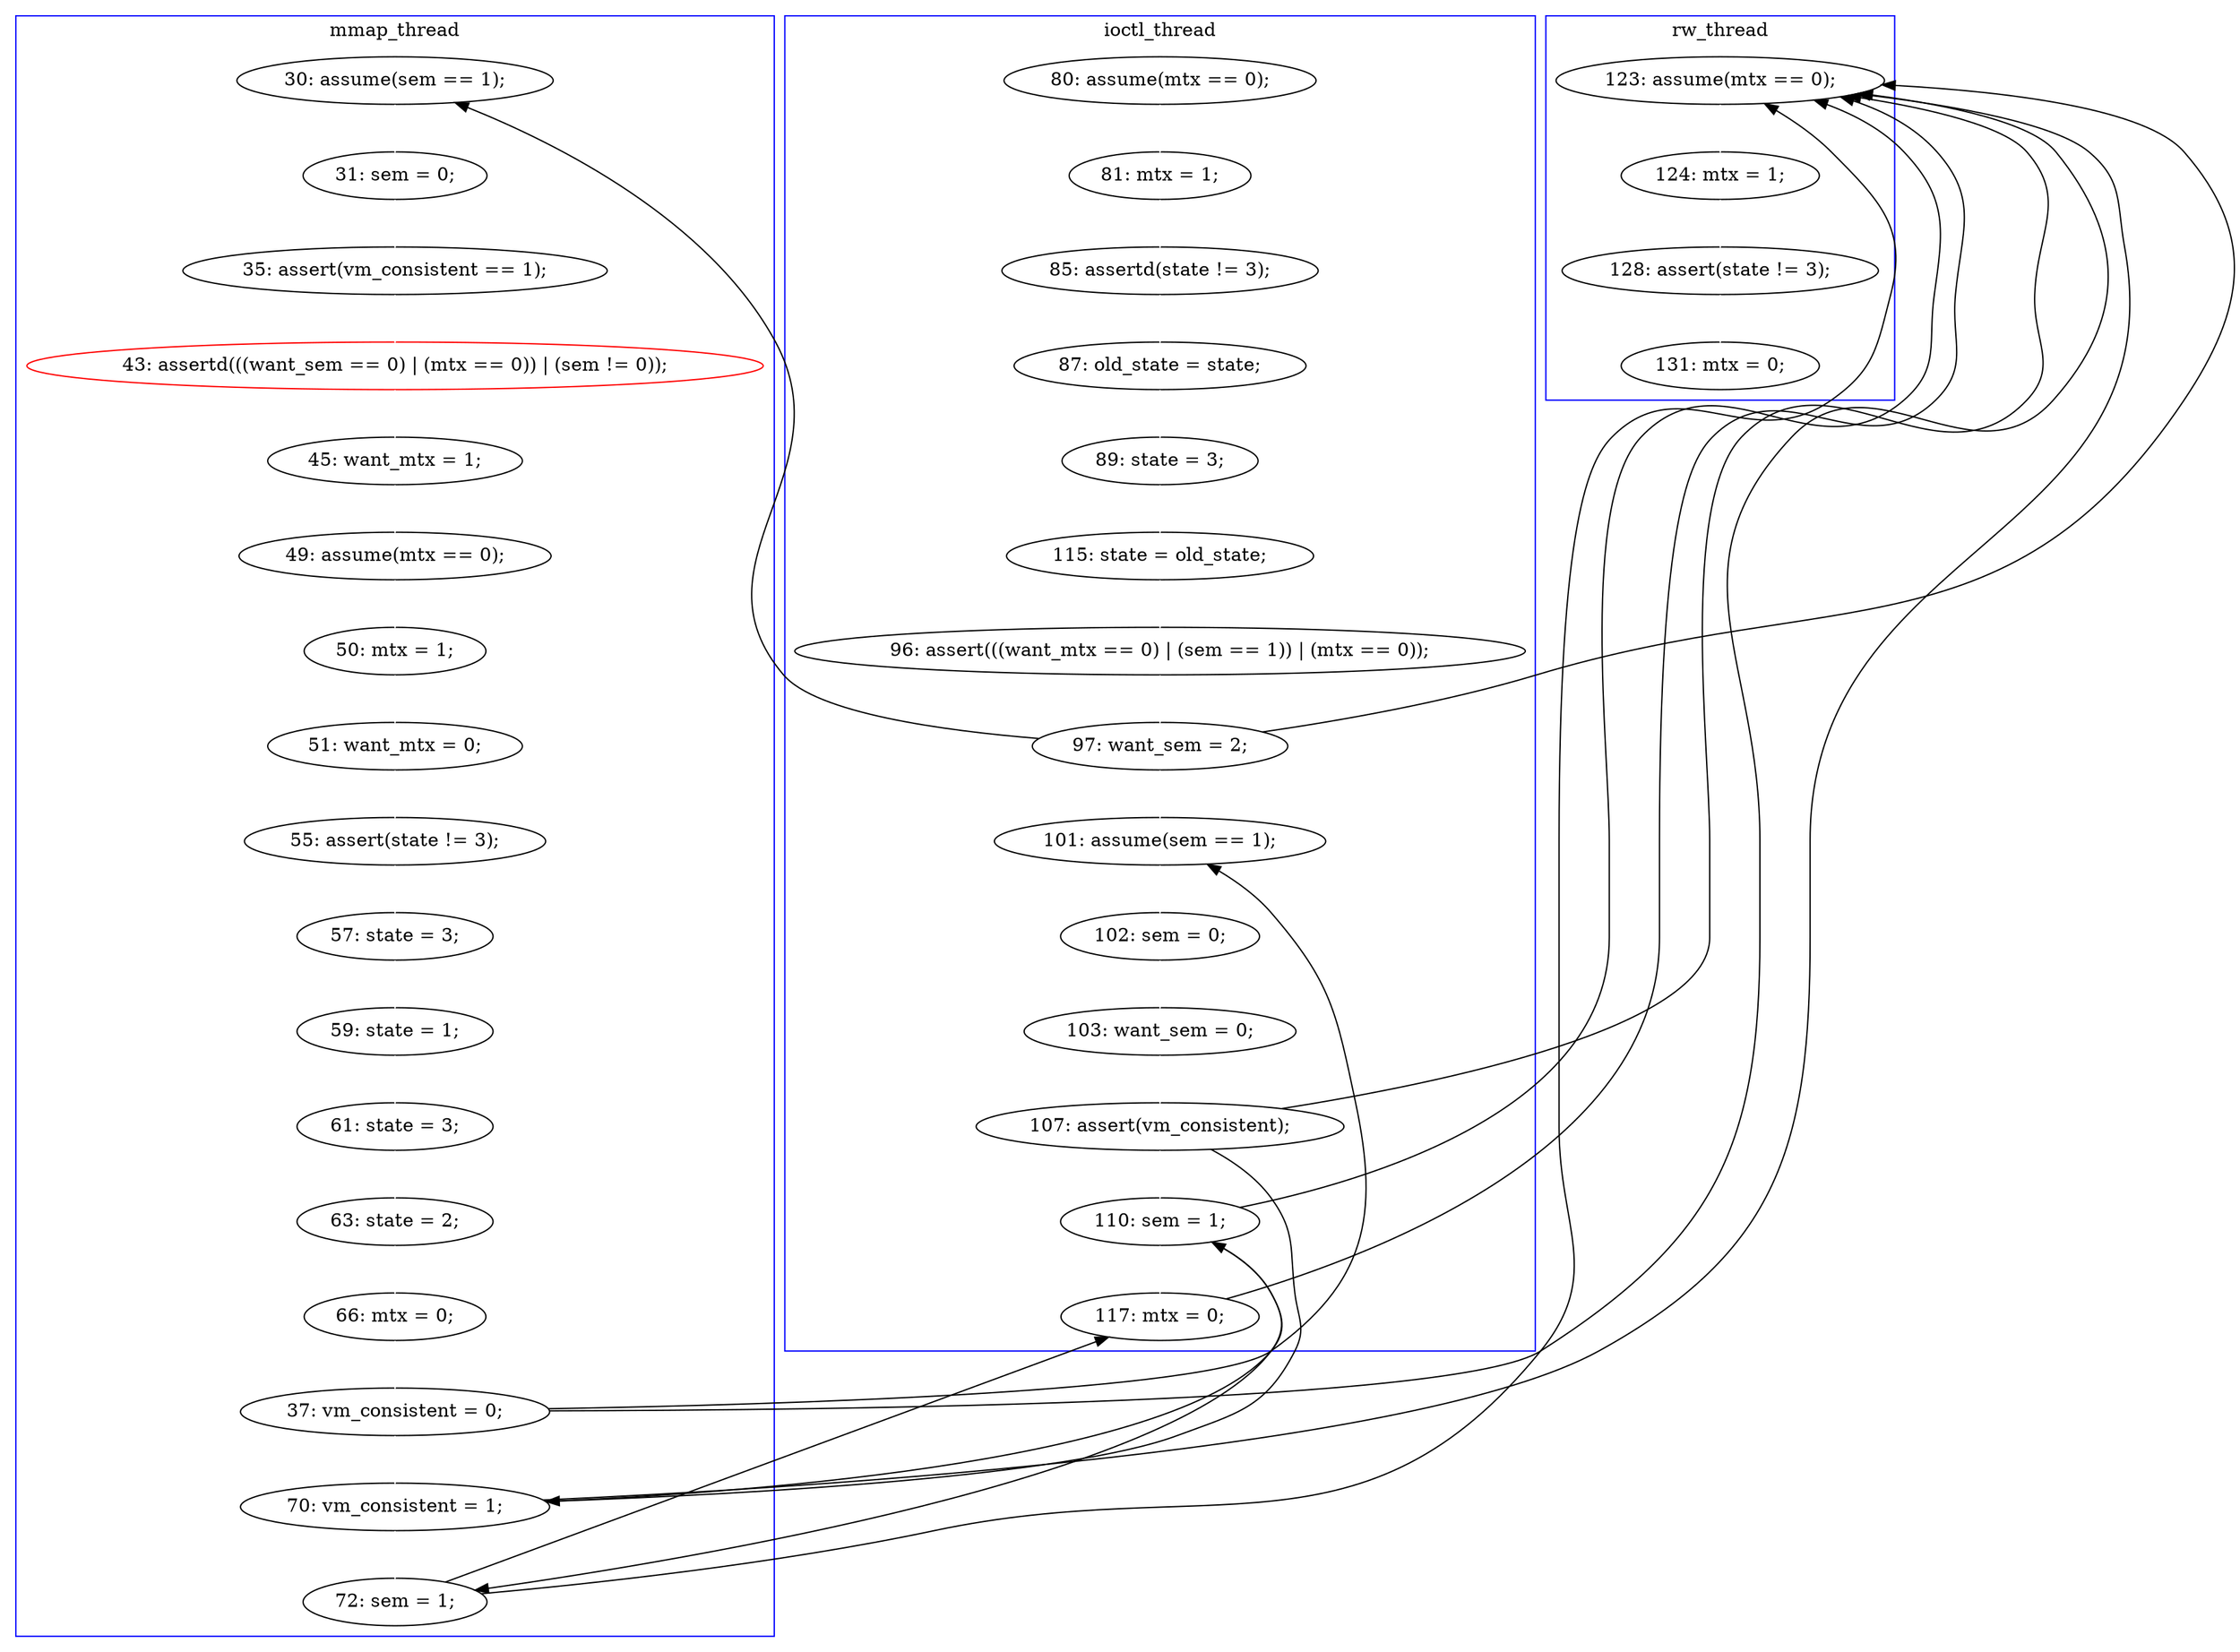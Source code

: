 digraph Counterexample {
	12 -> 14 [color = white, style = solid]
	11 -> 12 [color = white, style = solid]
	44 -> 46 [color = black, style = solid, constraint = false]
	43 -> 45 [color = white, style = solid]
	41 -> 43 [color = white, style = solid]
	17 -> 18 [color = white, style = solid]
	37 -> 42 [color = white, style = solid]
	45 -> 46 [color = black, style = solid, constraint = false]
	41 -> 46 [color = black, style = solid, constraint = false]
	24 -> 25 [color = white, style = solid]
	40 -> 41 [color = white, style = solid]
	21 -> 23 [color = black, style = solid, constraint = false]
	29 -> 30 [color = white, style = solid]
	31 -> 32 [color = white, style = solid]
	25 -> 26 [color = white, style = solid]
	34 -> 35 [color = white, style = solid]
	42 -> 43 [color = black, style = solid, constraint = false]
	44 -> 45 [color = black, style = solid, constraint = false]
	18 -> 20 [color = white, style = solid]
	43 -> 46 [color = black, style = solid, constraint = false]
	35 -> 36 [color = white, style = solid]
	36 -> 37 [color = white, style = solid]
	38 -> 39 [color = white, style = solid]
	30 -> 31 [color = white, style = solid]
	46 -> 47 [color = white, style = solid]
	21 -> 46 [color = black, style = solid, constraint = false]
	20 -> 21 [color = white, style = solid]
	42 -> 44 [color = white, style = solid]
	21 -> 38 [color = white, style = solid]
	37 -> 38 [color = black, style = solid, constraint = false]
	41 -> 42 [color = black, style = solid, constraint = false]
	28 -> 29 [color = white, style = solid]
	14 -> 15 [color = white, style = solid]
	32 -> 33 [color = white, style = solid]
	42 -> 46 [color = black, style = solid, constraint = false]
	23 -> 24 [color = white, style = solid]
	39 -> 40 [color = white, style = solid]
	47 -> 48 [color = white, style = solid]
	15 -> 17 [color = white, style = solid]
	48 -> 49 [color = white, style = solid]
	43 -> 44 [color = black, style = solid, constraint = false]
	26 -> 27 [color = white, style = solid]
	33 -> 34 [color = white, style = solid]
	27 -> 28 [color = white, style = solid]
	37 -> 46 [color = black, style = solid, constraint = false]
	subgraph cluster2 {
		label = ioctl_thread
		color = blue
		40  [label = "103: want_sem = 0;"]
		12  [label = "81: mtx = 1;"]
		14  [label = "85: assertd(state != 3);"]
		20  [label = "96: assert(((want_mtx == 0) | (sem == 1)) | (mtx == 0));"]
		21  [label = "97: want_sem = 2;"]
		15  [label = "87: old_state = state;"]
		45  [label = "117: mtx = 0;"]
		43  [label = "110: sem = 1;"]
		11  [label = "80: assume(mtx == 0);"]
		38  [label = "101: assume(sem == 1);"]
		41  [label = "107: assert(vm_consistent);"]
		17  [label = "89: state = 3;"]
		18  [label = "115: state = old_state;"]
		39  [label = "102: sem = 0;"]
	}
	subgraph cluster3 {
		label = rw_thread
		color = blue
		47  [label = "124: mtx = 1;"]
		48  [label = "128: assert(state != 3);"]
		49  [label = "131: mtx = 0;"]
		46  [label = "123: assume(mtx == 0);"]
	}
	subgraph cluster1 {
		label = mmap_thread
		color = blue
		44  [label = "72: sem = 1;"]
		29  [label = "50: mtx = 1;"]
		32  [label = "57: state = 3;"]
		31  [label = "55: assert(state != 3);"]
		37  [label = "37: vm_consistent = 0;"]
		24  [label = "31: sem = 0;"]
		33  [label = "59: state = 1;"]
		30  [label = "51: want_mtx = 0;"]
		42  [label = "70: vm_consistent = 1;"]
		23  [label = "30: assume(sem == 1);"]
		26  [label = "43: assertd(((want_sem == 0) | (mtx == 0)) | (sem != 0));", color = red]
		35  [label = "63: state = 2;"]
		28  [label = "49: assume(mtx == 0);"]
		36  [label = "66: mtx = 0;"]
		34  [label = "61: state = 3;"]
		25  [label = "35: assert(vm_consistent == 1);"]
		27  [label = "45: want_mtx = 1;"]
	}
}